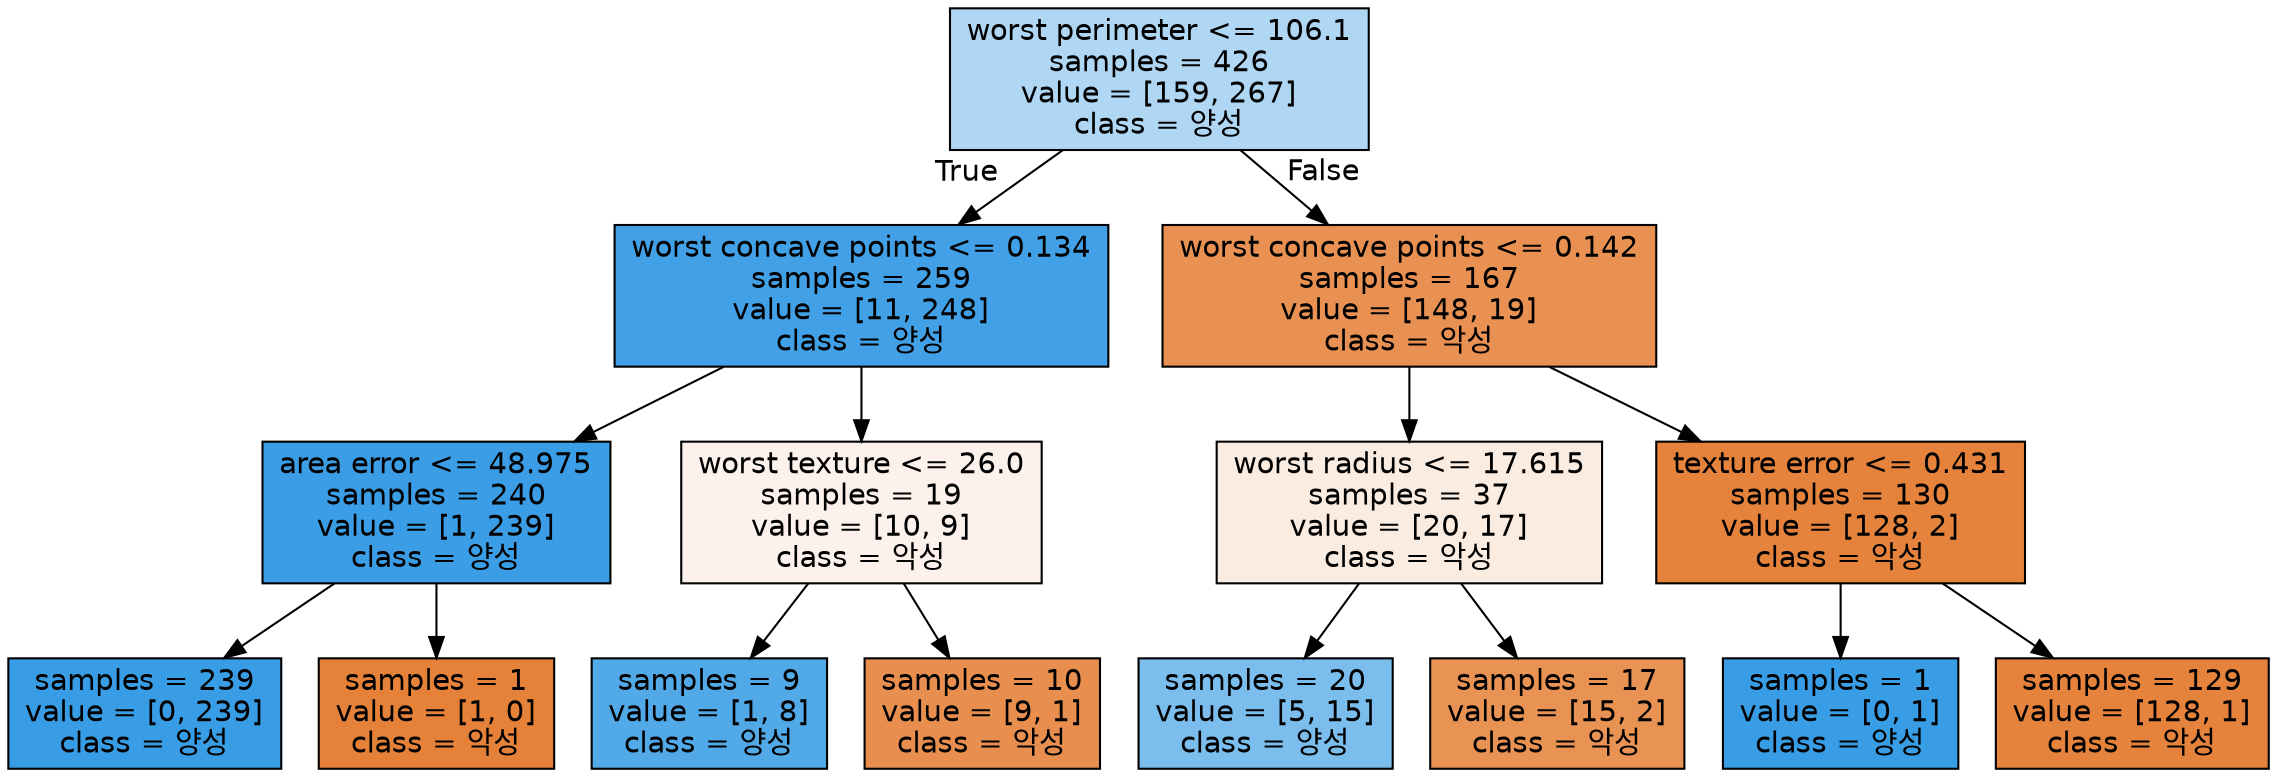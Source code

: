 digraph Tree {
node [shape=box, style="filled", color="black", fontname="helvetica"] ;
edge [fontname="helvetica"] ;
0 [label="worst perimeter <= 106.1\nsamples = 426\nvalue = [159, 267]\nclass = 양성", fillcolor="#afd7f4"] ;
1 [label="worst concave points <= 0.134\nsamples = 259\nvalue = [11, 248]\nclass = 양성", fillcolor="#42a1e6"] ;
0 -> 1 [labeldistance=2.5, labelangle=45, headlabel="True"] ;
2 [label="area error <= 48.975\nsamples = 240\nvalue = [1, 239]\nclass = 양성", fillcolor="#3a9de5"] ;
1 -> 2 ;
3 [label="samples = 239\nvalue = [0, 239]\nclass = 양성", fillcolor="#399de5"] ;
2 -> 3 ;
4 [label="samples = 1\nvalue = [1, 0]\nclass = 악성", fillcolor="#e58139"] ;
2 -> 4 ;
5 [label="worst texture <= 26.0\nsamples = 19\nvalue = [10, 9]\nclass = 악성", fillcolor="#fcf2eb"] ;
1 -> 5 ;
6 [label="samples = 9\nvalue = [1, 8]\nclass = 양성", fillcolor="#52a9e8"] ;
5 -> 6 ;
7 [label="samples = 10\nvalue = [9, 1]\nclass = 악성", fillcolor="#e88f4f"] ;
5 -> 7 ;
8 [label="worst concave points <= 0.142\nsamples = 167\nvalue = [148, 19]\nclass = 악성", fillcolor="#e89152"] ;
0 -> 8 [labeldistance=2.5, labelangle=-45, headlabel="False"] ;
9 [label="worst radius <= 17.615\nsamples = 37\nvalue = [20, 17]\nclass = 악성", fillcolor="#fbece1"] ;
8 -> 9 ;
10 [label="samples = 20\nvalue = [5, 15]\nclass = 양성", fillcolor="#7bbeee"] ;
9 -> 10 ;
11 [label="samples = 17\nvalue = [15, 2]\nclass = 악성", fillcolor="#e89253"] ;
9 -> 11 ;
12 [label="texture error <= 0.431\nsamples = 130\nvalue = [128, 2]\nclass = 악성", fillcolor="#e5833c"] ;
8 -> 12 ;
13 [label="samples = 1\nvalue = [0, 1]\nclass = 양성", fillcolor="#399de5"] ;
12 -> 13 ;
14 [label="samples = 129\nvalue = [128, 1]\nclass = 악성", fillcolor="#e5823b"] ;
12 -> 14 ;
}